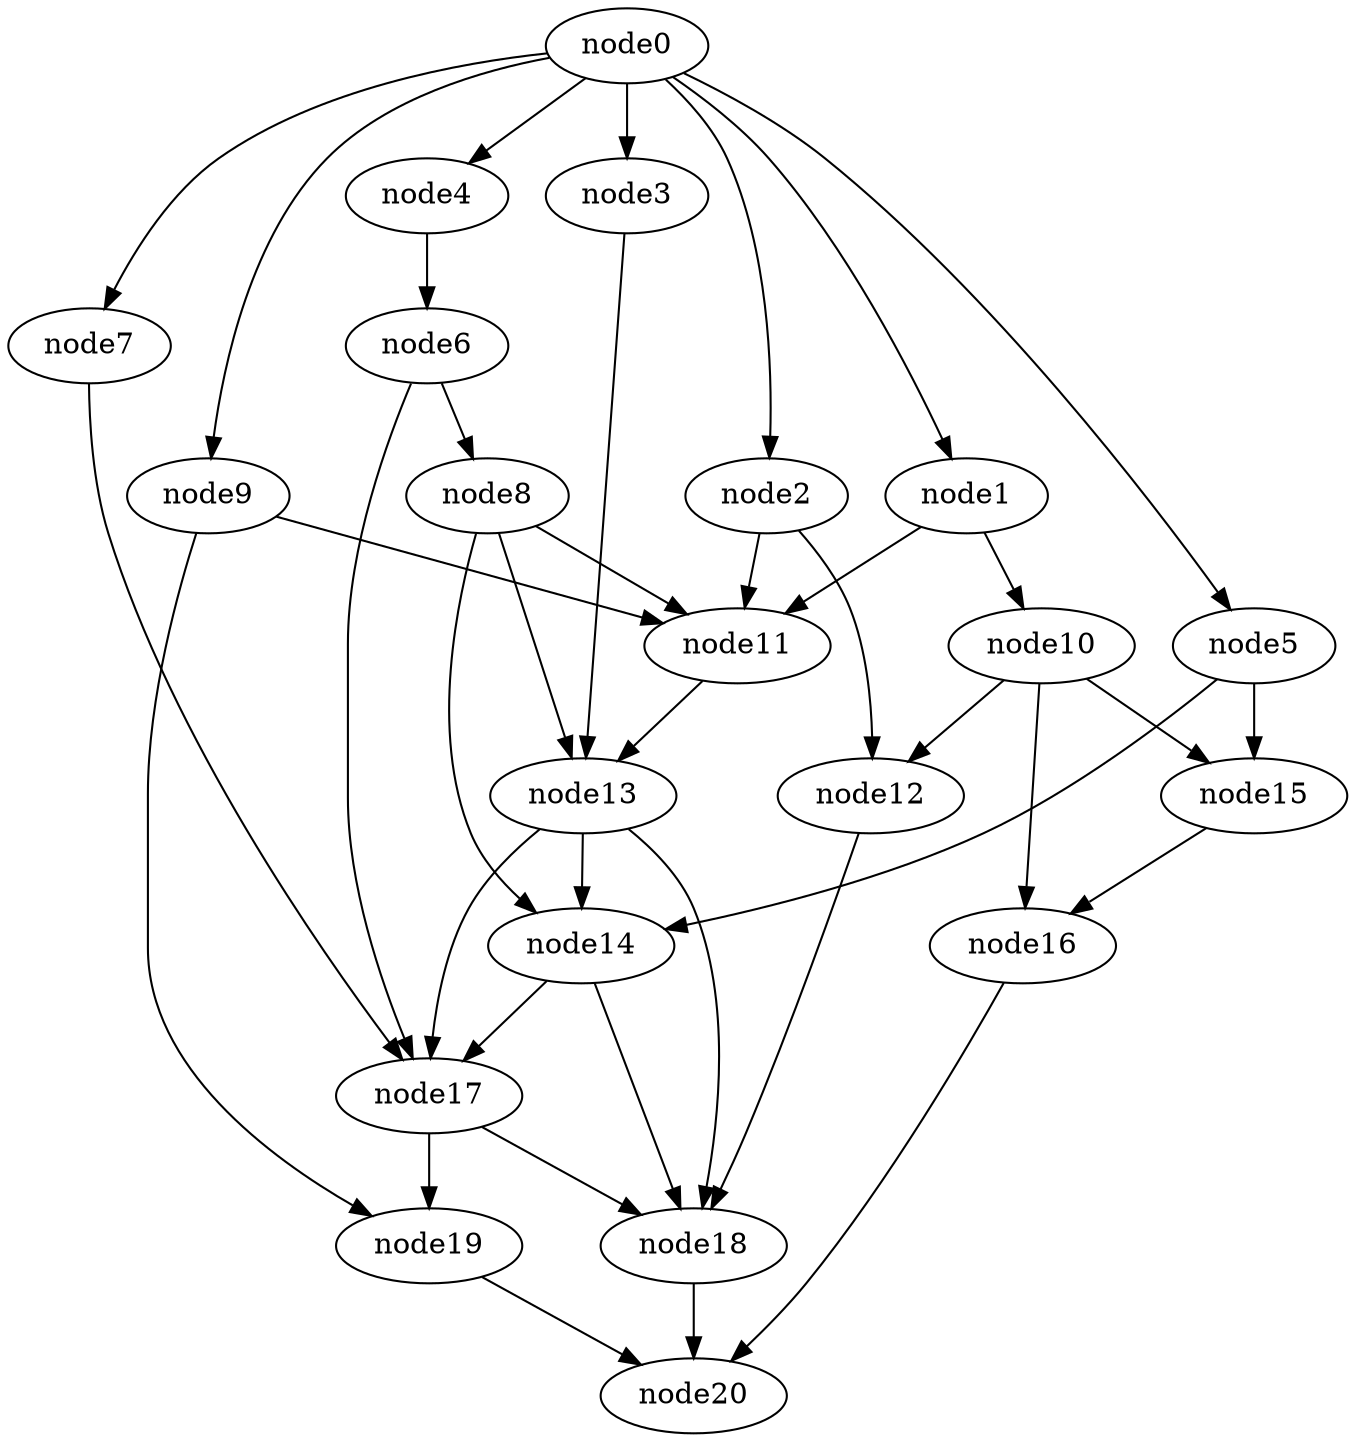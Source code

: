 digraph g{
	node20
	node19 -> node20
	node18 -> node20
	node17 -> node19
	node17 -> node18
	node16 -> node20
	node15 -> node16
	node14 -> node18
	node14 -> node17
	node13 -> node18
	node13 -> node17
	node13 -> node14
	node12 -> node18
	node11 -> node13
	node10 -> node16
	node10 -> node15
	node10 -> node12
	node9 -> node19
	node9 -> node11
	node8 -> node14
	node8 -> node13
	node8 -> node11
	node7 -> node17
	node6 -> node17
	node6 -> node8
	node5 -> node15
	node5 -> node14
	node4 -> node6
	node3 -> node13
	node2 -> node12
	node2 -> node11
	node1 -> node11
	node1 -> node10
	node0 -> node9
	node0 -> node7
	node0 -> node5
	node0 -> node4
	node0 -> node3
	node0 -> node2
	node0 -> node1
}
